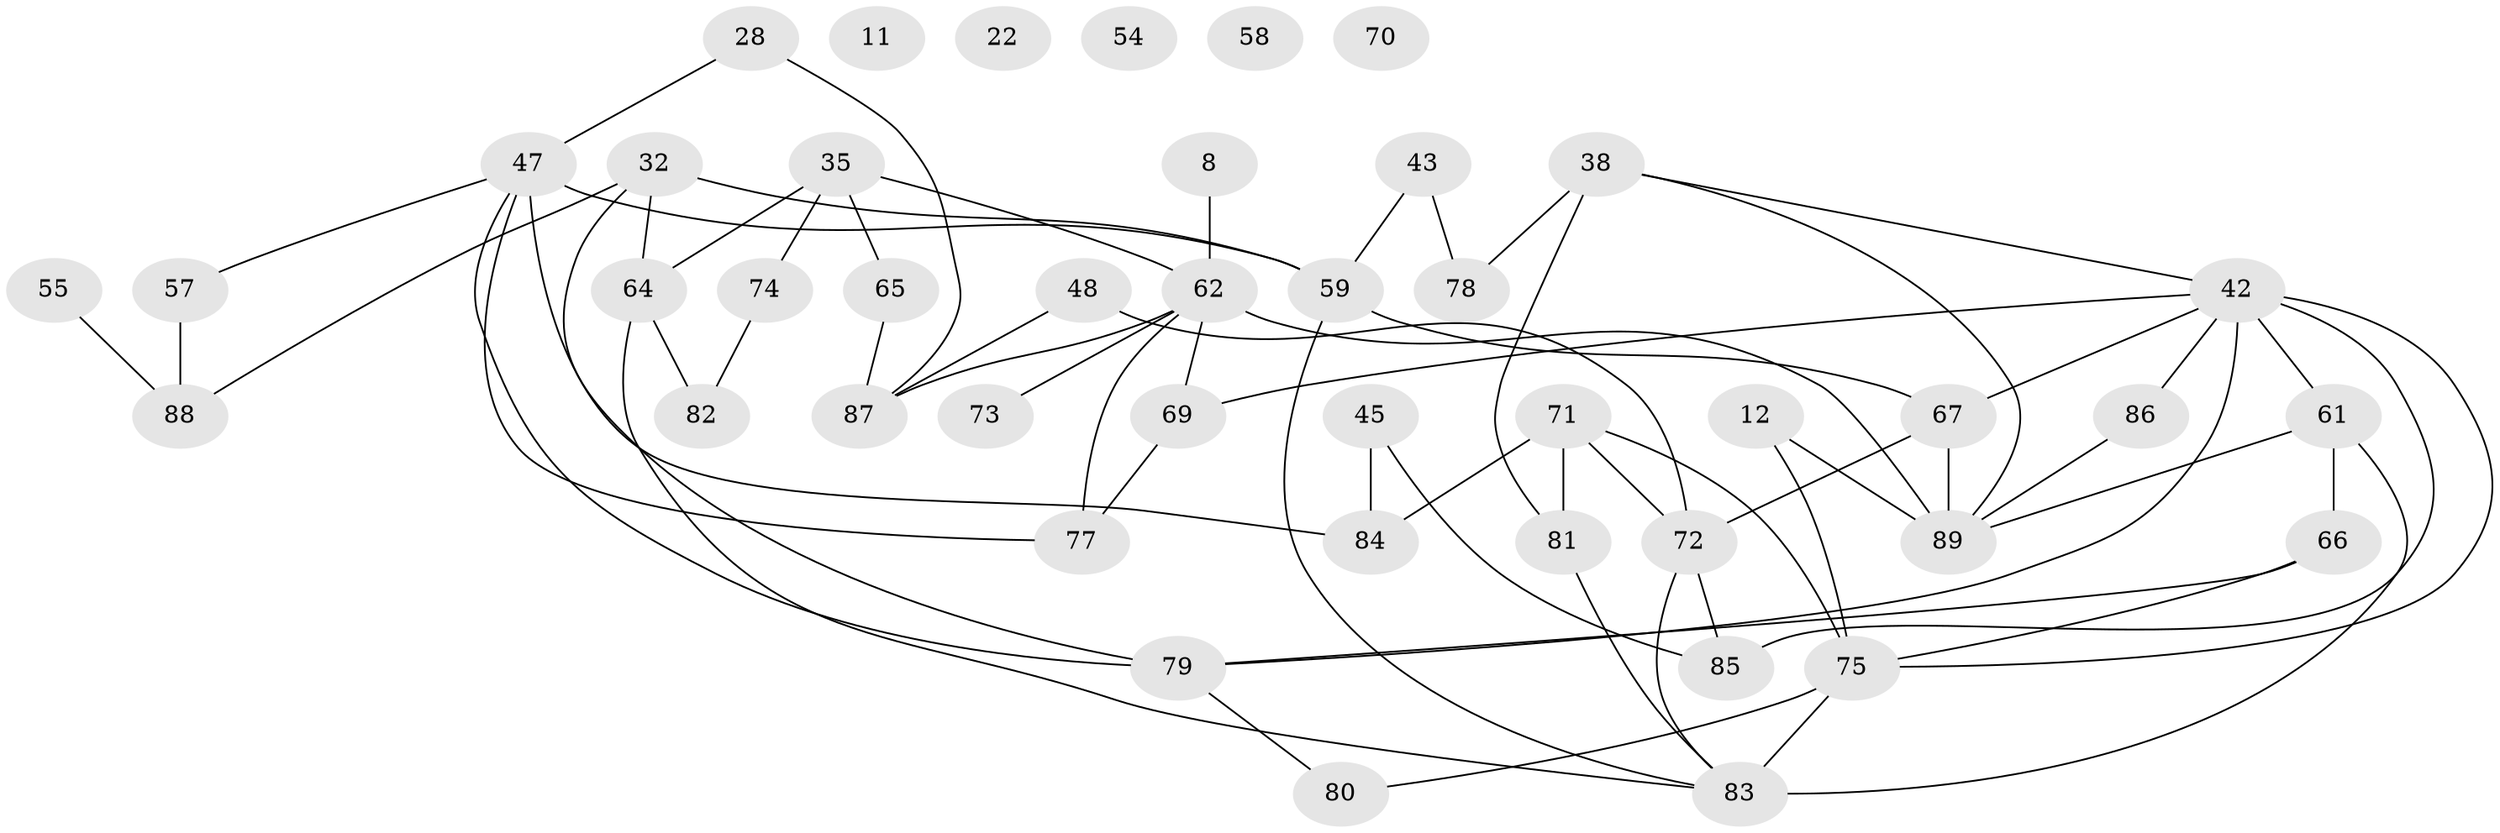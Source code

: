 // original degree distribution, {3: 0.19101123595505617, 4: 0.1797752808988764, 1: 0.12359550561797752, 2: 0.33707865168539325, 0: 0.056179775280898875, 7: 0.011235955056179775, 6: 0.0449438202247191, 5: 0.056179775280898875}
// Generated by graph-tools (version 1.1) at 2025/39/03/09/25 04:39:50]
// undirected, 44 vertices, 67 edges
graph export_dot {
graph [start="1"]
  node [color=gray90,style=filled];
  8;
  11;
  12;
  22;
  28;
  32 [super="+17+29+9"];
  35 [super="+27"];
  38;
  42 [super="+26+18"];
  43;
  45;
  47 [super="+2"];
  48 [super="+20+41"];
  54;
  55;
  57;
  58;
  59 [super="+16"];
  61 [super="+51"];
  62 [super="+4+21"];
  64;
  65;
  66;
  67 [super="+25+56"];
  69 [super="+68"];
  70;
  71 [super="+15+37"];
  72 [super="+33"];
  73;
  74;
  75 [super="+63"];
  77 [super="+44+13+40"];
  78 [super="+24"];
  79 [super="+76"];
  80;
  81 [super="+49"];
  82;
  83 [super="+52"];
  84 [super="+50"];
  85 [super="+53"];
  86;
  87;
  88 [super="+60"];
  89 [super="+19+46"];
  8 -- 62;
  12 -- 75;
  12 -- 89;
  28 -- 47;
  28 -- 87;
  32 -- 64;
  32 -- 59;
  32 -- 79;
  32 -- 88;
  35 -- 64;
  35 -- 65;
  35 -- 74;
  35 -- 62;
  38 -- 78;
  38 -- 89;
  38 -- 42;
  38 -- 81;
  42 -- 85 [weight=2];
  42 -- 86;
  42 -- 79;
  42 -- 75;
  42 -- 61;
  42 -- 67;
  42 -- 69;
  43 -- 78;
  43 -- 59;
  45 -- 84;
  45 -- 85;
  47 -- 59 [weight=2];
  47 -- 79;
  47 -- 84 [weight=2];
  47 -- 57;
  47 -- 77;
  48 -- 87;
  48 -- 72;
  55 -- 88;
  57 -- 88;
  59 -- 67;
  59 -- 83;
  61 -- 83 [weight=2];
  61 -- 66 [weight=2];
  61 -- 89;
  62 -- 89 [weight=2];
  62 -- 73;
  62 -- 87;
  62 -- 77;
  62 -- 69;
  64 -- 82;
  64 -- 83;
  65 -- 87;
  66 -- 79 [weight=2];
  66 -- 75;
  67 -- 89 [weight=2];
  67 -- 72;
  69 -- 77;
  71 -- 81;
  71 -- 84;
  71 -- 75;
  71 -- 72;
  72 -- 85;
  72 -- 83;
  74 -- 82;
  75 -- 83 [weight=2];
  75 -- 80;
  79 -- 80;
  81 -- 83;
  86 -- 89;
}
